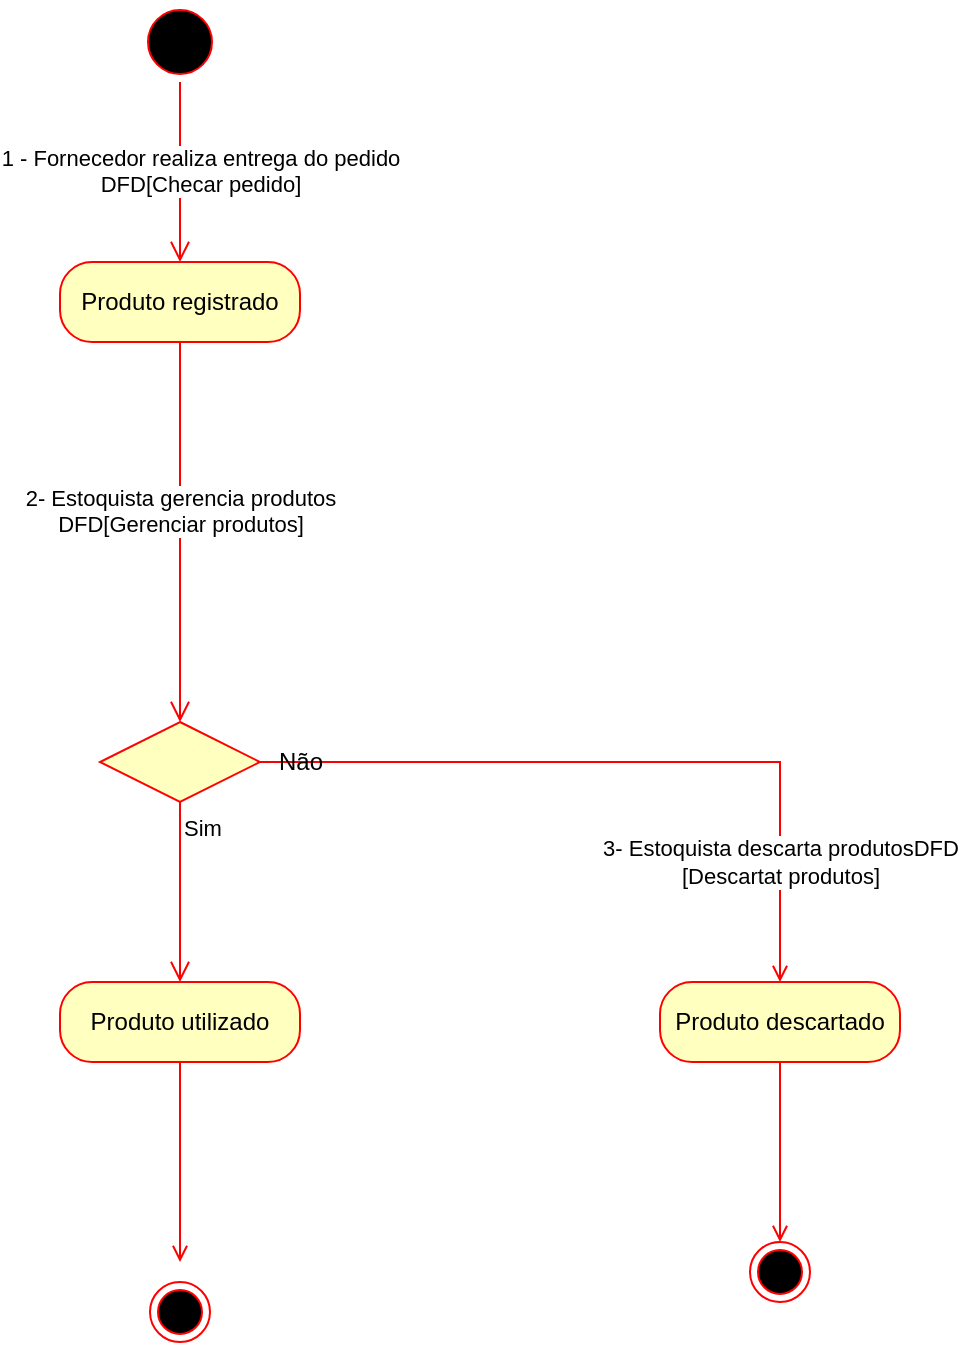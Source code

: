 <mxfile version="13.0.1" type="device"><diagram id="o-cvUVPA7tT5pMGQqmVr" name="Page-1"><mxGraphModel dx="1080" dy="1685" grid="1" gridSize="10" guides="1" tooltips="1" connect="1" arrows="1" fold="1" page="1" pageScale="1" pageWidth="827" pageHeight="1169" math="0" shadow="0"><root><mxCell id="0"/><mxCell id="1" parent="0"/><mxCell id="poQP72-ywd2An8qY4BWv-1" value="" style="ellipse;html=1;shape=endState;fillColor=#000000;strokeColor=#ff0000;" parent="1" vertex="1"><mxGeometry x="245" y="630" width="30" height="30" as="geometry"/></mxCell><mxCell id="poQP72-ywd2An8qY4BWv-2" value="" style="ellipse;html=1;shape=startState;fillColor=#000000;strokeColor=#ff0000;" parent="1" vertex="1"><mxGeometry x="240" y="-10" width="40" height="40" as="geometry"/></mxCell><mxCell id="poQP72-ywd2An8qY4BWv-3" value="1 - Fornecedor realiza entrega do pedido&lt;br&gt;DFD[Checar pedido]" style="edgeStyle=orthogonalEdgeStyle;html=1;verticalAlign=bottom;endArrow=open;endSize=8;strokeColor=#ff0000;" parent="1" source="poQP72-ywd2An8qY4BWv-2" target="poQP72-ywd2An8qY4BWv-5" edge="1"><mxGeometry x="0.333" y="10" relative="1" as="geometry"><mxPoint x="255" y="130" as="targetPoint"/><Array as="points"><mxPoint x="260" y="80"/><mxPoint x="260" y="80"/></Array><mxPoint as="offset"/></mxGeometry></mxCell><mxCell id="poQP72-ywd2An8qY4BWv-5" value="Produto registrado" style="rounded=1;whiteSpace=wrap;html=1;arcSize=40;fontColor=#000000;fillColor=#ffffc0;strokeColor=#ff0000;" parent="1" vertex="1"><mxGeometry x="200" y="120" width="120" height="40" as="geometry"/></mxCell><mxCell id="poQP72-ywd2An8qY4BWv-9" value="2- Estoquista gerencia produtos&lt;br&gt;DFD[Gerenciar produtos]" style="edgeStyle=orthogonalEdgeStyle;html=1;verticalAlign=bottom;endArrow=open;endSize=8;strokeColor=#ff0000;entryX=0.5;entryY=0;entryDx=0;entryDy=0;exitX=0.5;exitY=1;exitDx=0;exitDy=0;" parent="1" target="BCCqjd2VWiDYHf5_ZVCo-2" edge="1" source="poQP72-ywd2An8qY4BWv-5"><mxGeometry x="0.053" relative="1" as="geometry"><mxPoint x="260" y="340" as="targetPoint"/><mxPoint x="260" y="260" as="sourcePoint"/><Array as="points"/><mxPoint as="offset"/></mxGeometry></mxCell><mxCell id="BCCqjd2VWiDYHf5_ZVCo-18" value="3- Estoquista descarta produtosDFD&lt;br&gt;[Descartat produtos]" style="edgeStyle=orthogonalEdgeStyle;rounded=0;orthogonalLoop=1;jettySize=auto;html=1;exitX=1;exitY=0.5;exitDx=0;exitDy=0;endArrow=open;endFill=0;strokeColor=#FF0000;entryX=0.5;entryY=0;entryDx=0;entryDy=0;" edge="1" parent="1" source="BCCqjd2VWiDYHf5_ZVCo-2" target="BCCqjd2VWiDYHf5_ZVCo-6"><mxGeometry x="0.405" y="-50" relative="1" as="geometry"><mxPoint x="560" y="470" as="targetPoint"/><mxPoint x="50" y="50" as="offset"/></mxGeometry></mxCell><mxCell id="BCCqjd2VWiDYHf5_ZVCo-2" value="" style="rhombus;whiteSpace=wrap;html=1;fillColor=#ffffc0;strokeColor=#ff0000;" vertex="1" parent="1"><mxGeometry x="220" y="350" width="80" height="40" as="geometry"/></mxCell><mxCell id="BCCqjd2VWiDYHf5_ZVCo-4" value="Sim" style="edgeStyle=orthogonalEdgeStyle;html=1;align=left;verticalAlign=top;endArrow=open;endSize=8;strokeColor=#ff0000;" edge="1" source="BCCqjd2VWiDYHf5_ZVCo-2" parent="1"><mxGeometry x="-1" relative="1" as="geometry"><mxPoint x="260" y="480" as="targetPoint"/></mxGeometry></mxCell><mxCell id="BCCqjd2VWiDYHf5_ZVCo-9" style="edgeStyle=orthogonalEdgeStyle;rounded=0;orthogonalLoop=1;jettySize=auto;html=1;exitX=0.5;exitY=1;exitDx=0;exitDy=0;fillColor=#ffe6cc;strokeColor=#FF0000;endArrow=open;endFill=0;" edge="1" parent="1" source="BCCqjd2VWiDYHf5_ZVCo-5"><mxGeometry relative="1" as="geometry"><mxPoint x="260" y="620" as="targetPoint"/></mxGeometry></mxCell><mxCell id="BCCqjd2VWiDYHf5_ZVCo-5" value="Produto utilizado" style="rounded=1;whiteSpace=wrap;html=1;arcSize=40;fontColor=#000000;fillColor=#ffffc0;strokeColor=#ff0000;" vertex="1" parent="1"><mxGeometry x="200" y="480" width="120" height="40" as="geometry"/></mxCell><mxCell id="BCCqjd2VWiDYHf5_ZVCo-20" style="edgeStyle=orthogonalEdgeStyle;rounded=0;orthogonalLoop=1;jettySize=auto;html=1;exitX=0.5;exitY=1;exitDx=0;exitDy=0;endArrow=open;endFill=0;strokeColor=#FF0000;" edge="1" parent="1" source="BCCqjd2VWiDYHf5_ZVCo-6" target="BCCqjd2VWiDYHf5_ZVCo-14"><mxGeometry relative="1" as="geometry"/></mxCell><mxCell id="BCCqjd2VWiDYHf5_ZVCo-6" value="Produto descartado" style="rounded=1;whiteSpace=wrap;html=1;arcSize=40;fontColor=#000000;fillColor=#ffffc0;strokeColor=#ff0000;" vertex="1" parent="1"><mxGeometry x="500" y="480" width="120" height="40" as="geometry"/></mxCell><mxCell id="BCCqjd2VWiDYHf5_ZVCo-14" value="" style="ellipse;html=1;shape=endState;fillColor=#000000;strokeColor=#ff0000;" vertex="1" parent="1"><mxGeometry x="545" y="610" width="30" height="30" as="geometry"/></mxCell><mxCell id="BCCqjd2VWiDYHf5_ZVCo-19" value="Não" style="text;html=1;align=center;verticalAlign=middle;resizable=0;points=[];autosize=1;" vertex="1" parent="1"><mxGeometry x="300" y="360" width="40" height="20" as="geometry"/></mxCell></root></mxGraphModel></diagram></mxfile>